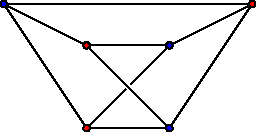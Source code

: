 /******************************************************************************
 *                                 LICENSE                                    *
 ******************************************************************************
 *  This file is part of Mathematics-and-Physics.                             *
 *                                                                            *
 *  Mathematics-and-Physics is free software: you can redistribute it and/or  *
 *  modify it under the terms of the GNU General Public License as published  *
 *  by the Free Software Foundation, either version 3 of the License, or      *
 *  (at your option) any later version.                                       *
 *                                                                            *
 *  Mathematics-and-Physics is distributed in the hope that it will be useful *
 *  but WITHOUT ANY WARRANTY; without even the implied warranty of            *
 *  MERCHANTABILITY or FITNESS FOR A PARTICULAR PURPOSE.  See the             *
 *  GNU General Public License for more details.                              *
 *                                                                            *
 *  You should have received a copy of the GNU General Public License         *
 *  along with Mathematics-and-Physics.  If not, see                          *
 *  <https://www.gnu.org/licenses/>.                                          *
 ******************************************************************************/

/*  Size of the figure.                                                       */
size(128);

/*  Coordinates for the vertices of the graph.                                */
pair[] A = {(-1.0, 0.5), (1.0, 0.0), (1.0, -1.0)};
pair[] B = {(0.0, 0.0), (2.0, 0.5), (0.0, -1.0)};

/*  Radius of the dots.                                                       */
real radius = 0.04;

/*  And draw the edges.                                                       */
draw(A[0] -- B[0]);
draw(A[0] -- B[1]);
draw(A[0] -- B[2]);
draw(A[1] -- B[0]);
draw(A[1] -- B[1]);
draw(A[1] -- B[2]);
draw(A[2] -- B[0], white + linewidth(2.0pt));
draw(A[2] -- B[0]);
draw(A[2] -- B[1]);
draw(A[2] -- B[2]);

/*  Dots for the vertices of the graph.                                       */
filldraw(circle(A[0], radius), blue);
filldraw(circle(A[1], radius), blue);
filldraw(circle(A[2], radius), blue);
filldraw(circle(B[0], radius), red);
filldraw(circle(B[1], radius), red);
filldraw(circle(B[2], radius), red);
